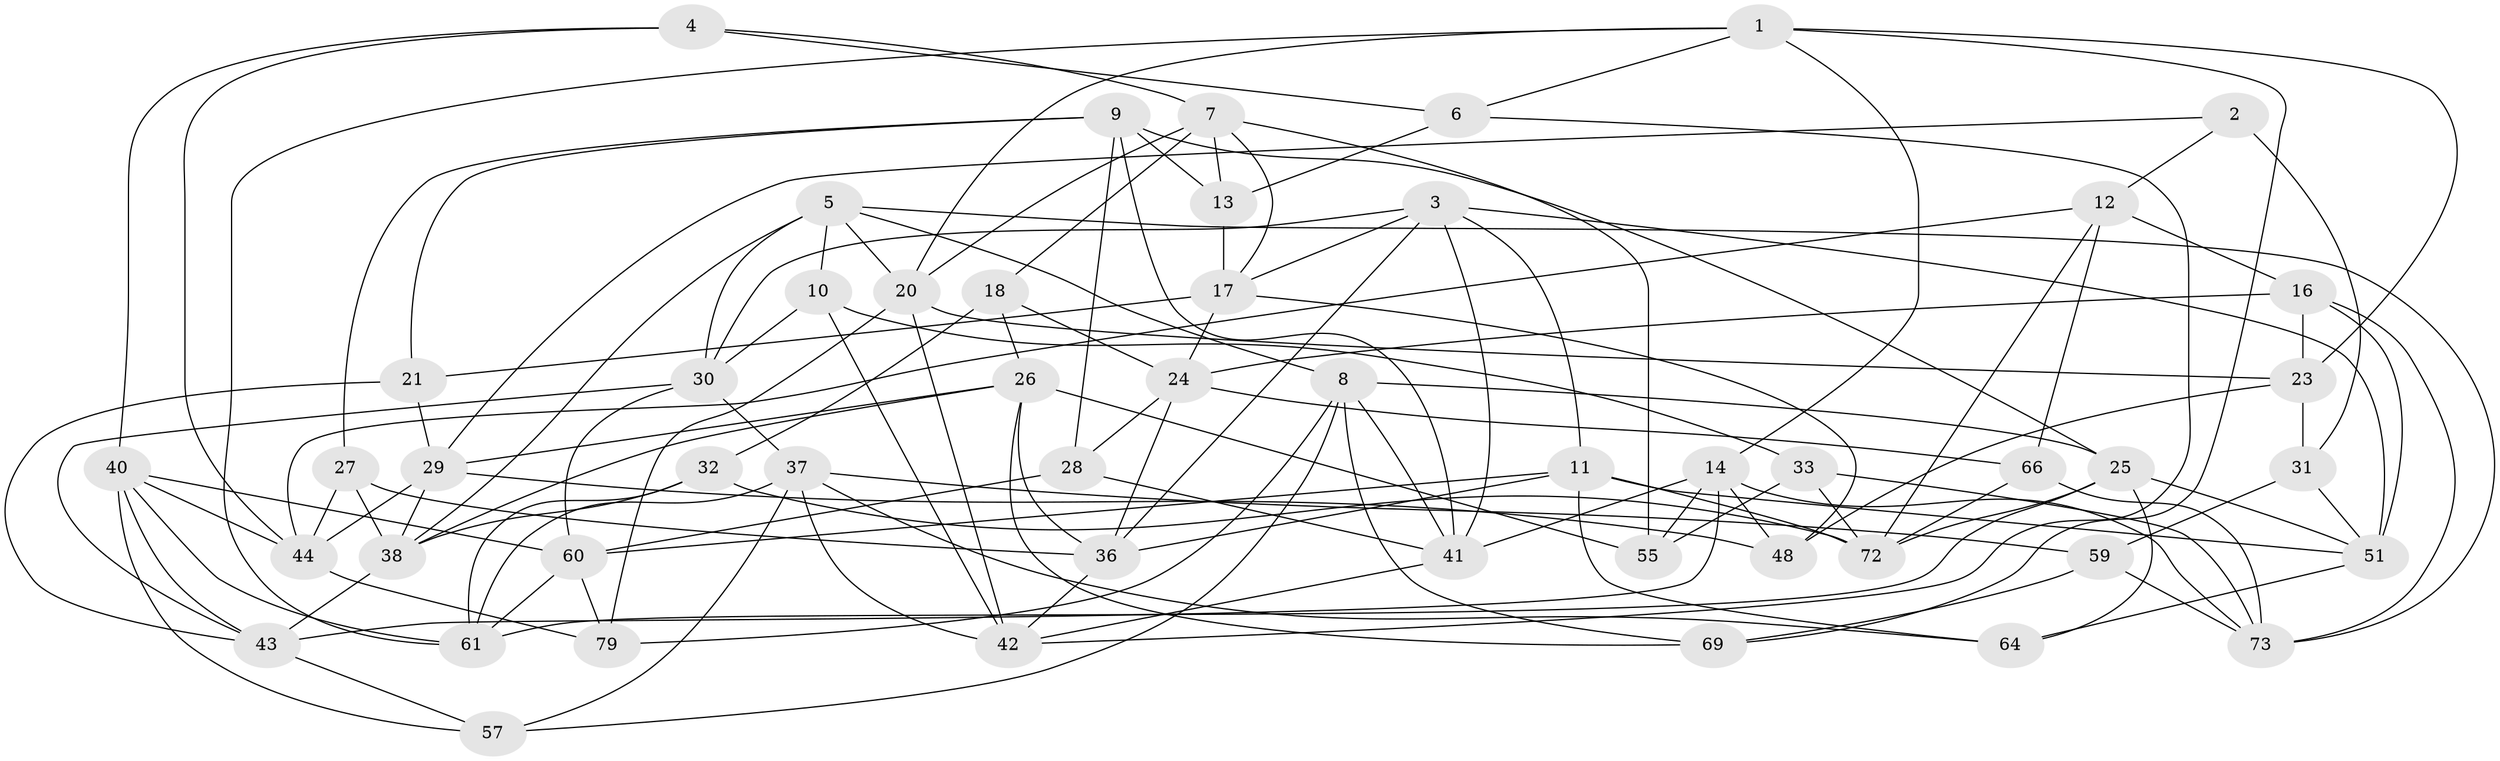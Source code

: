 // original degree distribution, {4: 1.0}
// Generated by graph-tools (version 1.1) at 2025/42/03/06/25 10:42:23]
// undirected, 51 vertices, 131 edges
graph export_dot {
graph [start="1"]
  node [color=gray90,style=filled];
  1 [super="+22"];
  2;
  3 [super="+71"];
  4;
  5 [super="+83"];
  6;
  7 [super="+82"];
  8 [super="+19"];
  9 [super="+75"];
  10;
  11 [super="+74"];
  12 [super="+15"];
  13;
  14 [super="+50"];
  16 [super="+53"];
  17 [super="+35"];
  18;
  20 [super="+58"];
  21;
  23 [super="+45"];
  24 [super="+34"];
  25 [super="+78"];
  26 [super="+47"];
  27;
  28;
  29 [super="+63"];
  30 [super="+77"];
  31 [super="+49"];
  32;
  33;
  36 [super="+46"];
  37 [super="+39"];
  38 [super="+68"];
  40 [super="+54"];
  41 [super="+70"];
  42 [super="+56"];
  43 [super="+67"];
  44 [super="+80"];
  48;
  51 [super="+52"];
  55;
  57;
  59;
  60 [super="+65"];
  61 [super="+62"];
  64;
  66;
  69;
  72 [super="+76"];
  73 [super="+81"];
  79;
  1 -- 61;
  1 -- 6;
  1 -- 69;
  1 -- 20;
  1 -- 14;
  1 -- 23;
  2 -- 29;
  2 -- 12;
  2 -- 31 [weight=2];
  3 -- 41;
  3 -- 36;
  3 -- 11;
  3 -- 17;
  3 -- 30;
  3 -- 51;
  4 -- 7;
  4 -- 40;
  4 -- 6;
  4 -- 44;
  5 -- 8;
  5 -- 73;
  5 -- 10;
  5 -- 20;
  5 -- 38;
  5 -- 30;
  6 -- 42;
  6 -- 13;
  7 -- 18;
  7 -- 55;
  7 -- 20;
  7 -- 13;
  7 -- 17;
  8 -- 69;
  8 -- 57;
  8 -- 79;
  8 -- 25;
  8 -- 41;
  9 -- 13;
  9 -- 27;
  9 -- 41;
  9 -- 28;
  9 -- 21;
  9 -- 25;
  10 -- 33;
  10 -- 42;
  10 -- 30;
  11 -- 36;
  11 -- 64;
  11 -- 51;
  11 -- 60;
  11 -- 72;
  12 -- 66;
  12 -- 16 [weight=2];
  12 -- 44;
  12 -- 72;
  13 -- 17;
  14 -- 48;
  14 -- 55;
  14 -- 43;
  14 -- 41;
  14 -- 73;
  16 -- 24;
  16 -- 51;
  16 -- 23;
  16 -- 73;
  17 -- 21;
  17 -- 48;
  17 -- 24;
  18 -- 32;
  18 -- 26;
  18 -- 24;
  20 -- 42;
  20 -- 79;
  20 -- 23;
  21 -- 43;
  21 -- 29;
  23 -- 48;
  23 -- 31 [weight=2];
  24 -- 36;
  24 -- 66;
  24 -- 28;
  25 -- 72;
  25 -- 64;
  25 -- 61;
  25 -- 51;
  26 -- 69;
  26 -- 55;
  26 -- 38;
  26 -- 29;
  26 -- 36;
  27 -- 44;
  27 -- 38;
  27 -- 36;
  28 -- 60;
  28 -- 41;
  29 -- 48;
  29 -- 44;
  29 -- 38;
  30 -- 60;
  30 -- 43;
  30 -- 37;
  31 -- 59;
  31 -- 51;
  32 -- 38;
  32 -- 61;
  32 -- 72;
  33 -- 72;
  33 -- 55;
  33 -- 73;
  36 -- 42;
  37 -- 59;
  37 -- 64;
  37 -- 57;
  37 -- 42;
  37 -- 61;
  38 -- 43;
  40 -- 44;
  40 -- 57;
  40 -- 43;
  40 -- 61;
  40 -- 60;
  41 -- 42;
  43 -- 57;
  44 -- 79;
  51 -- 64;
  59 -- 69;
  59 -- 73;
  60 -- 61;
  60 -- 79;
  66 -- 72;
  66 -- 73;
}
